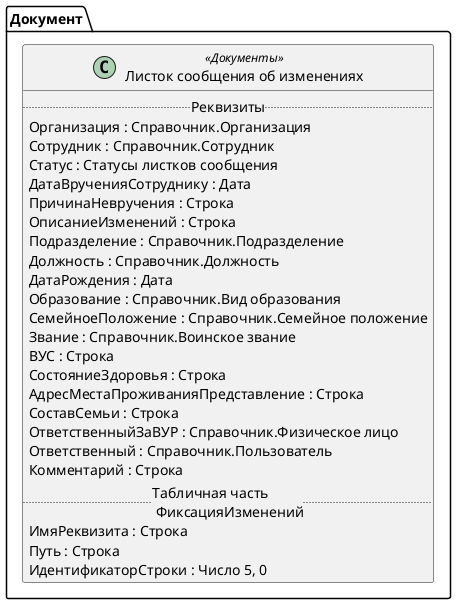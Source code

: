 ﻿@startuml ЛистокСообщенияДляВоенкомата
'!include templates.wsd
'..\include templates.wsd
class Документ.ЛистокСообщенияДляВоенкомата as "Листок сообщения об изменениях" <<Документы>>
{
..Реквизиты..
Организация : Справочник.Организация
Сотрудник : Справочник.Сотрудник
Статус : Статусы листков сообщения
ДатаВрученияСотруднику : Дата
ПричинаНевручения : Строка
ОписаниеИзменений : Строка
Подразделение : Справочник.Подразделение
Должность : Справочник.Должность
ДатаРождения : Дата
Образование : Справочник.Вид образования
СемейноеПоложение : Справочник.Семейное положение
Звание : Справочник.Воинское звание
ВУС : Строка
СостояниеЗдоровья : Строка
АдресМестаПроживанияПредставление : Строка
СоставСемьи : Строка
ОтветственныйЗаВУР : Справочник.Физическое лицо
Ответственный : Справочник.Пользователь
Комментарий : Строка
..Табличная часть \n ФиксацияИзменений..
ИмяРеквизита : Строка
Путь : Строка
ИдентификаторСтроки : Число 5, 0
}
@enduml

